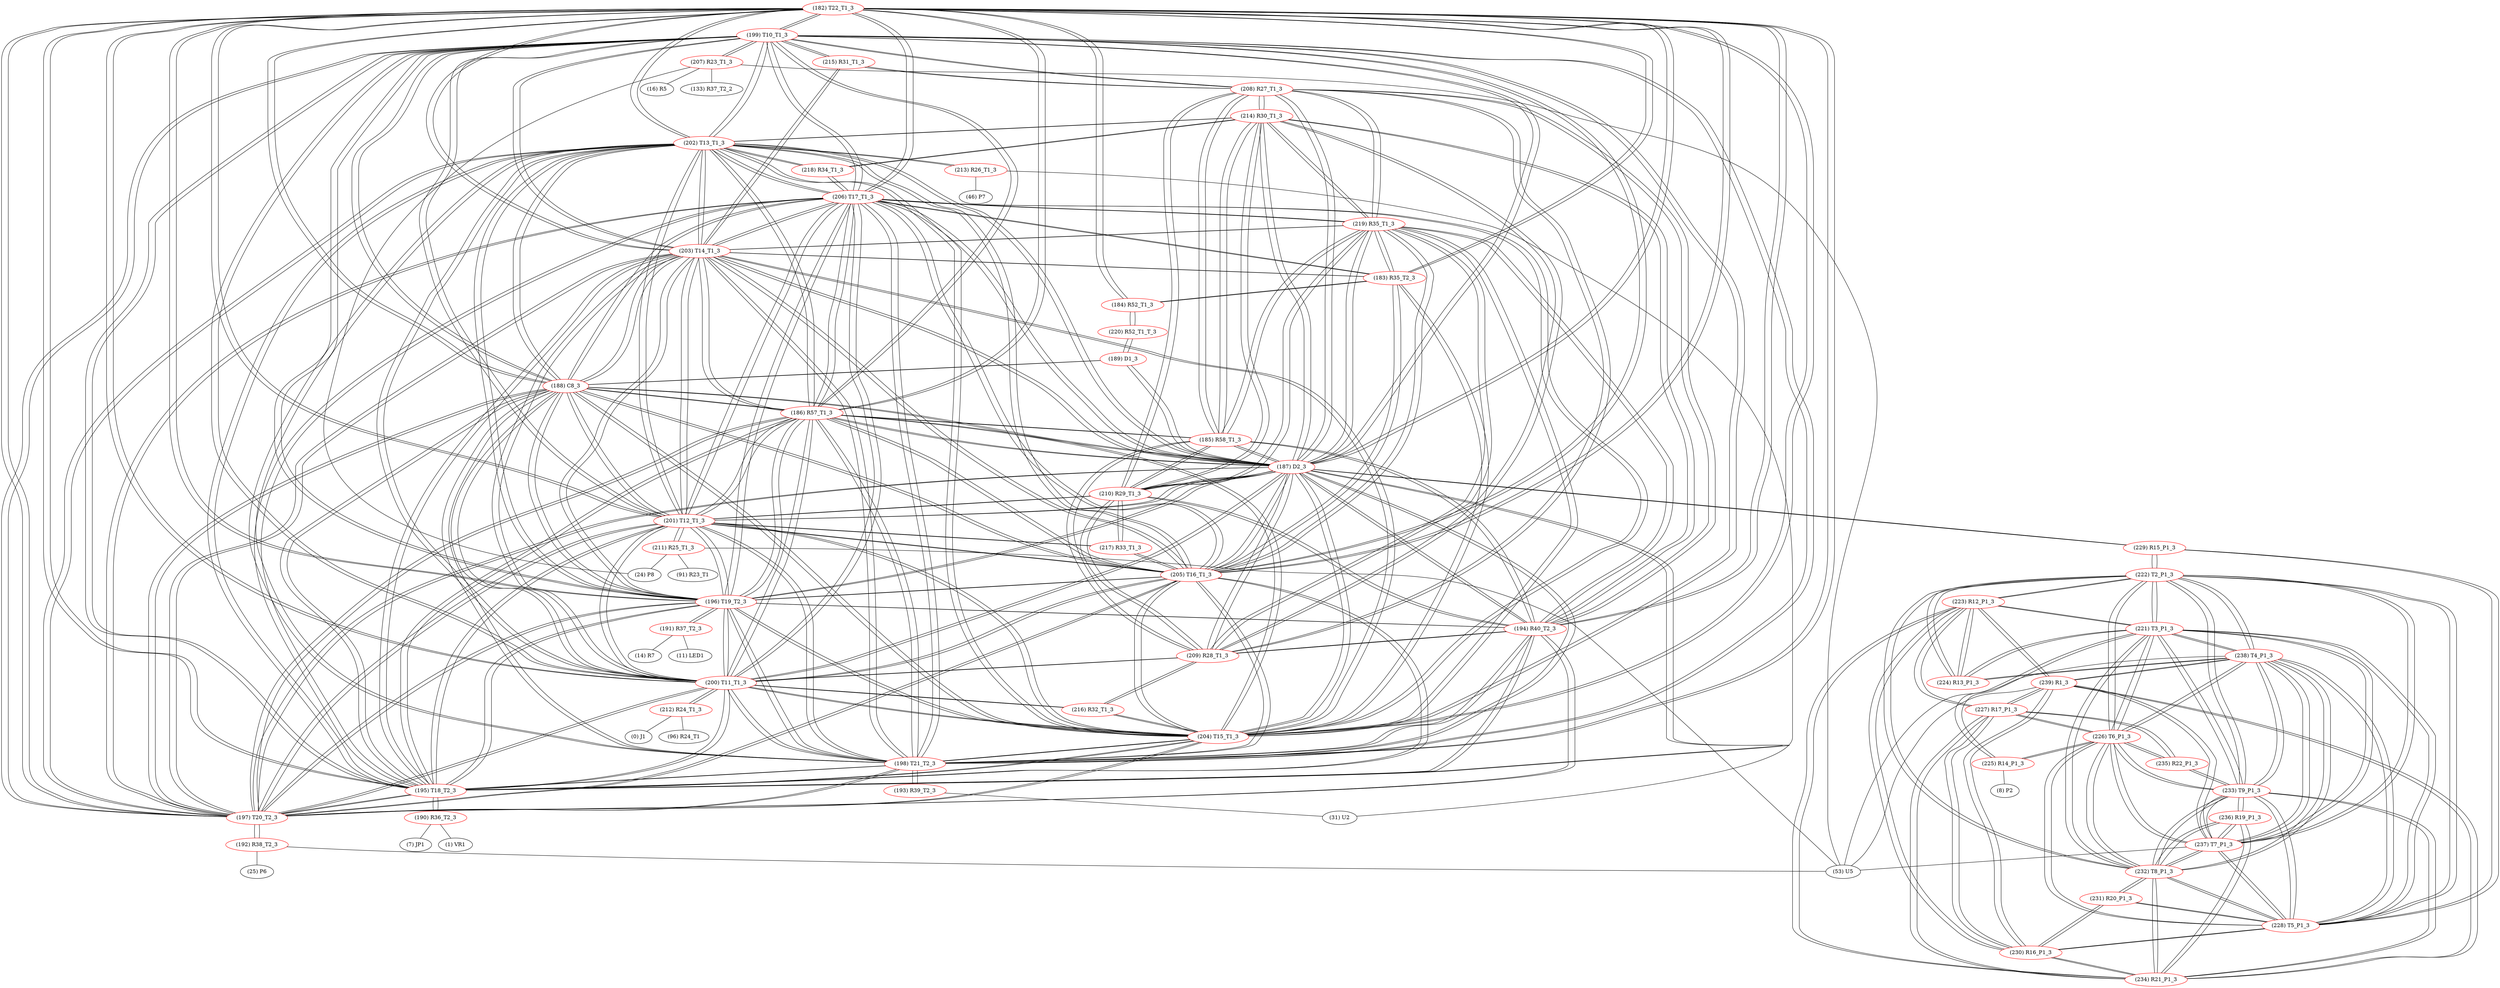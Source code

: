 graph {
	182 [label="(182) T22_T1_3" color=red]
	199 [label="(199) T10_T1_3"]
	200 [label="(200) T11_T1_3"]
	201 [label="(201) T12_T1_3"]
	202 [label="(202) T13_T1_3"]
	197 [label="(197) T20_T2_3"]
	203 [label="(203) T14_T1_3"]
	204 [label="(204) T15_T1_3"]
	195 [label="(195) T18_T2_3"]
	198 [label="(198) T21_T2_3"]
	196 [label="(196) T19_T2_3"]
	188 [label="(188) C8_3"]
	205 [label="(205) T16_T1_3"]
	206 [label="(206) T17_T1_3"]
	187 [label="(187) D2_3"]
	186 [label="(186) R57_T1_3"]
	183 [label="(183) R35_T2_3"]
	184 [label="(184) R52_T1_3"]
	194 [label="(194) R40_T2_3"]
	183 [label="(183) R35_T2_3" color=red]
	184 [label="(184) R52_T1_3"]
	182 [label="(182) T22_T1_3"]
	203 [label="(203) T14_T1_3"]
	204 [label="(204) T15_T1_3"]
	206 [label="(206) T17_T1_3"]
	205 [label="(205) T16_T1_3"]
	219 [label="(219) R35_T1_3"]
	184 [label="(184) R52_T1_3" color=red]
	183 [label="(183) R35_T2_3"]
	182 [label="(182) T22_T1_3"]
	220 [label="(220) R52_T1_T_3"]
	185 [label="(185) R58_T1_3" color=red]
	187 [label="(187) D2_3"]
	194 [label="(194) R40_T2_3"]
	208 [label="(208) R27_T1_3"]
	209 [label="(209) R28_T1_3"]
	210 [label="(210) R29_T1_3"]
	214 [label="(214) R30_T1_3"]
	219 [label="(219) R35_T1_3"]
	186 [label="(186) R57_T1_3"]
	186 [label="(186) R57_T1_3" color=red]
	199 [label="(199) T10_T1_3"]
	200 [label="(200) T11_T1_3"]
	201 [label="(201) T12_T1_3"]
	202 [label="(202) T13_T1_3"]
	197 [label="(197) T20_T2_3"]
	203 [label="(203) T14_T1_3"]
	204 [label="(204) T15_T1_3"]
	195 [label="(195) T18_T2_3"]
	198 [label="(198) T21_T2_3"]
	196 [label="(196) T19_T2_3"]
	188 [label="(188) C8_3"]
	205 [label="(205) T16_T1_3"]
	206 [label="(206) T17_T1_3"]
	187 [label="(187) D2_3"]
	182 [label="(182) T22_T1_3"]
	185 [label="(185) R58_T1_3"]
	187 [label="(187) D2_3" color=red]
	185 [label="(185) R58_T1_3"]
	194 [label="(194) R40_T2_3"]
	208 [label="(208) R27_T1_3"]
	209 [label="(209) R28_T1_3"]
	210 [label="(210) R29_T1_3"]
	214 [label="(214) R30_T1_3"]
	219 [label="(219) R35_T1_3"]
	199 [label="(199) T10_T1_3"]
	200 [label="(200) T11_T1_3"]
	201 [label="(201) T12_T1_3"]
	202 [label="(202) T13_T1_3"]
	197 [label="(197) T20_T2_3"]
	203 [label="(203) T14_T1_3"]
	204 [label="(204) T15_T1_3"]
	195 [label="(195) T18_T2_3"]
	198 [label="(198) T21_T2_3"]
	196 [label="(196) T19_T2_3"]
	188 [label="(188) C8_3"]
	205 [label="(205) T16_T1_3"]
	206 [label="(206) T17_T1_3"]
	182 [label="(182) T22_T1_3"]
	186 [label="(186) R57_T1_3"]
	189 [label="(189) D1_3"]
	229 [label="(229) R15_P1_3"]
	188 [label="(188) C8_3" color=red]
	199 [label="(199) T10_T1_3"]
	200 [label="(200) T11_T1_3"]
	201 [label="(201) T12_T1_3"]
	202 [label="(202) T13_T1_3"]
	197 [label="(197) T20_T2_3"]
	203 [label="(203) T14_T1_3"]
	204 [label="(204) T15_T1_3"]
	195 [label="(195) T18_T2_3"]
	198 [label="(198) T21_T2_3"]
	196 [label="(196) T19_T2_3"]
	205 [label="(205) T16_T1_3"]
	206 [label="(206) T17_T1_3"]
	187 [label="(187) D2_3"]
	182 [label="(182) T22_T1_3"]
	186 [label="(186) R57_T1_3"]
	189 [label="(189) D1_3"]
	189 [label="(189) D1_3" color=red]
	187 [label="(187) D2_3"]
	188 [label="(188) C8_3"]
	220 [label="(220) R52_T1_T_3"]
	190 [label="(190) R36_T2_3" color=red]
	7 [label="(7) JP1"]
	1 [label="(1) VR1"]
	195 [label="(195) T18_T2_3"]
	191 [label="(191) R37_T2_3" color=red]
	14 [label="(14) R7"]
	11 [label="(11) LED1"]
	196 [label="(196) T19_T2_3"]
	192 [label="(192) R38_T2_3" color=red]
	25 [label="(25) P6"]
	53 [label="(53) U5"]
	197 [label="(197) T20_T2_3"]
	193 [label="(193) R39_T2_3" color=red]
	31 [label="(31) U2"]
	198 [label="(198) T21_T2_3"]
	194 [label="(194) R40_T2_3" color=red]
	187 [label="(187) D2_3"]
	185 [label="(185) R58_T1_3"]
	208 [label="(208) R27_T1_3"]
	209 [label="(209) R28_T1_3"]
	210 [label="(210) R29_T1_3"]
	214 [label="(214) R30_T1_3"]
	219 [label="(219) R35_T1_3"]
	197 [label="(197) T20_T2_3"]
	198 [label="(198) T21_T2_3"]
	196 [label="(196) T19_T2_3"]
	182 [label="(182) T22_T1_3"]
	195 [label="(195) T18_T2_3"]
	195 [label="(195) T18_T2_3" color=red]
	199 [label="(199) T10_T1_3"]
	200 [label="(200) T11_T1_3"]
	201 [label="(201) T12_T1_3"]
	202 [label="(202) T13_T1_3"]
	197 [label="(197) T20_T2_3"]
	203 [label="(203) T14_T1_3"]
	204 [label="(204) T15_T1_3"]
	198 [label="(198) T21_T2_3"]
	196 [label="(196) T19_T2_3"]
	188 [label="(188) C8_3"]
	205 [label="(205) T16_T1_3"]
	206 [label="(206) T17_T1_3"]
	187 [label="(187) D2_3"]
	182 [label="(182) T22_T1_3"]
	186 [label="(186) R57_T1_3"]
	194 [label="(194) R40_T2_3"]
	190 [label="(190) R36_T2_3"]
	196 [label="(196) T19_T2_3" color=red]
	199 [label="(199) T10_T1_3"]
	200 [label="(200) T11_T1_3"]
	201 [label="(201) T12_T1_3"]
	202 [label="(202) T13_T1_3"]
	197 [label="(197) T20_T2_3"]
	203 [label="(203) T14_T1_3"]
	204 [label="(204) T15_T1_3"]
	195 [label="(195) T18_T2_3"]
	198 [label="(198) T21_T2_3"]
	188 [label="(188) C8_3"]
	205 [label="(205) T16_T1_3"]
	206 [label="(206) T17_T1_3"]
	187 [label="(187) D2_3"]
	182 [label="(182) T22_T1_3"]
	186 [label="(186) R57_T1_3"]
	194 [label="(194) R40_T2_3"]
	191 [label="(191) R37_T2_3"]
	197 [label="(197) T20_T2_3" color=red]
	199 [label="(199) T10_T1_3"]
	200 [label="(200) T11_T1_3"]
	201 [label="(201) T12_T1_3"]
	202 [label="(202) T13_T1_3"]
	203 [label="(203) T14_T1_3"]
	204 [label="(204) T15_T1_3"]
	195 [label="(195) T18_T2_3"]
	198 [label="(198) T21_T2_3"]
	196 [label="(196) T19_T2_3"]
	188 [label="(188) C8_3"]
	205 [label="(205) T16_T1_3"]
	206 [label="(206) T17_T1_3"]
	187 [label="(187) D2_3"]
	182 [label="(182) T22_T1_3"]
	186 [label="(186) R57_T1_3"]
	194 [label="(194) R40_T2_3"]
	192 [label="(192) R38_T2_3"]
	198 [label="(198) T21_T2_3" color=red]
	199 [label="(199) T10_T1_3"]
	200 [label="(200) T11_T1_3"]
	201 [label="(201) T12_T1_3"]
	202 [label="(202) T13_T1_3"]
	197 [label="(197) T20_T2_3"]
	203 [label="(203) T14_T1_3"]
	204 [label="(204) T15_T1_3"]
	195 [label="(195) T18_T2_3"]
	196 [label="(196) T19_T2_3"]
	188 [label="(188) C8_3"]
	205 [label="(205) T16_T1_3"]
	206 [label="(206) T17_T1_3"]
	187 [label="(187) D2_3"]
	182 [label="(182) T22_T1_3"]
	186 [label="(186) R57_T1_3"]
	194 [label="(194) R40_T2_3"]
	193 [label="(193) R39_T2_3"]
	199 [label="(199) T10_T1_3" color=red]
	200 [label="(200) T11_T1_3"]
	201 [label="(201) T12_T1_3"]
	202 [label="(202) T13_T1_3"]
	197 [label="(197) T20_T2_3"]
	203 [label="(203) T14_T1_3"]
	204 [label="(204) T15_T1_3"]
	195 [label="(195) T18_T2_3"]
	198 [label="(198) T21_T2_3"]
	196 [label="(196) T19_T2_3"]
	188 [label="(188) C8_3"]
	205 [label="(205) T16_T1_3"]
	206 [label="(206) T17_T1_3"]
	187 [label="(187) D2_3"]
	182 [label="(182) T22_T1_3"]
	186 [label="(186) R57_T1_3"]
	207 [label="(207) R23_T1_3"]
	215 [label="(215) R31_T1_3"]
	208 [label="(208) R27_T1_3"]
	200 [label="(200) T11_T1_3" color=red]
	199 [label="(199) T10_T1_3"]
	201 [label="(201) T12_T1_3"]
	202 [label="(202) T13_T1_3"]
	197 [label="(197) T20_T2_3"]
	203 [label="(203) T14_T1_3"]
	204 [label="(204) T15_T1_3"]
	195 [label="(195) T18_T2_3"]
	198 [label="(198) T21_T2_3"]
	196 [label="(196) T19_T2_3"]
	188 [label="(188) C8_3"]
	205 [label="(205) T16_T1_3"]
	206 [label="(206) T17_T1_3"]
	187 [label="(187) D2_3"]
	182 [label="(182) T22_T1_3"]
	186 [label="(186) R57_T1_3"]
	212 [label="(212) R24_T1_3"]
	216 [label="(216) R32_T1_3"]
	209 [label="(209) R28_T1_3"]
	201 [label="(201) T12_T1_3" color=red]
	199 [label="(199) T10_T1_3"]
	200 [label="(200) T11_T1_3"]
	202 [label="(202) T13_T1_3"]
	197 [label="(197) T20_T2_3"]
	203 [label="(203) T14_T1_3"]
	204 [label="(204) T15_T1_3"]
	195 [label="(195) T18_T2_3"]
	198 [label="(198) T21_T2_3"]
	196 [label="(196) T19_T2_3"]
	188 [label="(188) C8_3"]
	205 [label="(205) T16_T1_3"]
	206 [label="(206) T17_T1_3"]
	187 [label="(187) D2_3"]
	182 [label="(182) T22_T1_3"]
	186 [label="(186) R57_T1_3"]
	217 [label="(217) R33_T1_3"]
	210 [label="(210) R29_T1_3"]
	211 [label="(211) R25_T1_3"]
	202 [label="(202) T13_T1_3" color=red]
	199 [label="(199) T10_T1_3"]
	200 [label="(200) T11_T1_3"]
	201 [label="(201) T12_T1_3"]
	197 [label="(197) T20_T2_3"]
	203 [label="(203) T14_T1_3"]
	204 [label="(204) T15_T1_3"]
	195 [label="(195) T18_T2_3"]
	198 [label="(198) T21_T2_3"]
	196 [label="(196) T19_T2_3"]
	188 [label="(188) C8_3"]
	205 [label="(205) T16_T1_3"]
	206 [label="(206) T17_T1_3"]
	187 [label="(187) D2_3"]
	182 [label="(182) T22_T1_3"]
	186 [label="(186) R57_T1_3"]
	218 [label="(218) R34_T1_3"]
	214 [label="(214) R30_T1_3"]
	213 [label="(213) R26_T1_3"]
	203 [label="(203) T14_T1_3" color=red]
	199 [label="(199) T10_T1_3"]
	200 [label="(200) T11_T1_3"]
	201 [label="(201) T12_T1_3"]
	202 [label="(202) T13_T1_3"]
	197 [label="(197) T20_T2_3"]
	204 [label="(204) T15_T1_3"]
	195 [label="(195) T18_T2_3"]
	198 [label="(198) T21_T2_3"]
	196 [label="(196) T19_T2_3"]
	188 [label="(188) C8_3"]
	205 [label="(205) T16_T1_3"]
	206 [label="(206) T17_T1_3"]
	187 [label="(187) D2_3"]
	182 [label="(182) T22_T1_3"]
	186 [label="(186) R57_T1_3"]
	219 [label="(219) R35_T1_3"]
	183 [label="(183) R35_T2_3"]
	215 [label="(215) R31_T1_3"]
	204 [label="(204) T15_T1_3" color=red]
	199 [label="(199) T10_T1_3"]
	200 [label="(200) T11_T1_3"]
	201 [label="(201) T12_T1_3"]
	202 [label="(202) T13_T1_3"]
	197 [label="(197) T20_T2_3"]
	203 [label="(203) T14_T1_3"]
	195 [label="(195) T18_T2_3"]
	198 [label="(198) T21_T2_3"]
	196 [label="(196) T19_T2_3"]
	188 [label="(188) C8_3"]
	205 [label="(205) T16_T1_3"]
	206 [label="(206) T17_T1_3"]
	187 [label="(187) D2_3"]
	182 [label="(182) T22_T1_3"]
	186 [label="(186) R57_T1_3"]
	219 [label="(219) R35_T1_3"]
	183 [label="(183) R35_T2_3"]
	216 [label="(216) R32_T1_3"]
	205 [label="(205) T16_T1_3" color=red]
	199 [label="(199) T10_T1_3"]
	200 [label="(200) T11_T1_3"]
	201 [label="(201) T12_T1_3"]
	202 [label="(202) T13_T1_3"]
	197 [label="(197) T20_T2_3"]
	203 [label="(203) T14_T1_3"]
	204 [label="(204) T15_T1_3"]
	195 [label="(195) T18_T2_3"]
	198 [label="(198) T21_T2_3"]
	196 [label="(196) T19_T2_3"]
	188 [label="(188) C8_3"]
	206 [label="(206) T17_T1_3"]
	187 [label="(187) D2_3"]
	182 [label="(182) T22_T1_3"]
	186 [label="(186) R57_T1_3"]
	219 [label="(219) R35_T1_3"]
	183 [label="(183) R35_T2_3"]
	217 [label="(217) R33_T1_3"]
	206 [label="(206) T17_T1_3" color=red]
	199 [label="(199) T10_T1_3"]
	200 [label="(200) T11_T1_3"]
	201 [label="(201) T12_T1_3"]
	202 [label="(202) T13_T1_3"]
	197 [label="(197) T20_T2_3"]
	203 [label="(203) T14_T1_3"]
	204 [label="(204) T15_T1_3"]
	195 [label="(195) T18_T2_3"]
	198 [label="(198) T21_T2_3"]
	196 [label="(196) T19_T2_3"]
	188 [label="(188) C8_3"]
	205 [label="(205) T16_T1_3"]
	187 [label="(187) D2_3"]
	182 [label="(182) T22_T1_3"]
	186 [label="(186) R57_T1_3"]
	219 [label="(219) R35_T1_3"]
	183 [label="(183) R35_T2_3"]
	218 [label="(218) R34_T1_3"]
	207 [label="(207) R23_T1_3" color=red]
	16 [label="(16) R5"]
	24 [label="(24) P8"]
	53 [label="(53) U5"]
	133 [label="(133) R37_T2_2"]
	199 [label="(199) T10_T1_3"]
	208 [label="(208) R27_T1_3" color=red]
	187 [label="(187) D2_3"]
	185 [label="(185) R58_T1_3"]
	194 [label="(194) R40_T2_3"]
	209 [label="(209) R28_T1_3"]
	210 [label="(210) R29_T1_3"]
	214 [label="(214) R30_T1_3"]
	219 [label="(219) R35_T1_3"]
	215 [label="(215) R31_T1_3"]
	199 [label="(199) T10_T1_3"]
	209 [label="(209) R28_T1_3" color=red]
	187 [label="(187) D2_3"]
	185 [label="(185) R58_T1_3"]
	194 [label="(194) R40_T2_3"]
	208 [label="(208) R27_T1_3"]
	210 [label="(210) R29_T1_3"]
	214 [label="(214) R30_T1_3"]
	219 [label="(219) R35_T1_3"]
	216 [label="(216) R32_T1_3"]
	200 [label="(200) T11_T1_3"]
	210 [label="(210) R29_T1_3" color=red]
	187 [label="(187) D2_3"]
	185 [label="(185) R58_T1_3"]
	194 [label="(194) R40_T2_3"]
	208 [label="(208) R27_T1_3"]
	209 [label="(209) R28_T1_3"]
	214 [label="(214) R30_T1_3"]
	219 [label="(219) R35_T1_3"]
	217 [label="(217) R33_T1_3"]
	201 [label="(201) T12_T1_3"]
	211 [label="(211) R25_T1_3" color=red]
	53 [label="(53) U5"]
	24 [label="(24) P8"]
	91 [label="(91) R23_T1"]
	201 [label="(201) T12_T1_3"]
	212 [label="(212) R24_T1_3" color=red]
	0 [label="(0) J1"]
	96 [label="(96) R24_T1"]
	200 [label="(200) T11_T1_3"]
	213 [label="(213) R26_T1_3" color=red]
	31 [label="(31) U2"]
	46 [label="(46) P7"]
	202 [label="(202) T13_T1_3"]
	214 [label="(214) R30_T1_3" color=red]
	187 [label="(187) D2_3"]
	185 [label="(185) R58_T1_3"]
	194 [label="(194) R40_T2_3"]
	208 [label="(208) R27_T1_3"]
	209 [label="(209) R28_T1_3"]
	210 [label="(210) R29_T1_3"]
	219 [label="(219) R35_T1_3"]
	202 [label="(202) T13_T1_3"]
	218 [label="(218) R34_T1_3"]
	215 [label="(215) R31_T1_3" color=red]
	208 [label="(208) R27_T1_3"]
	199 [label="(199) T10_T1_3"]
	203 [label="(203) T14_T1_3"]
	216 [label="(216) R32_T1_3" color=red]
	204 [label="(204) T15_T1_3"]
	200 [label="(200) T11_T1_3"]
	209 [label="(209) R28_T1_3"]
	217 [label="(217) R33_T1_3" color=red]
	205 [label="(205) T16_T1_3"]
	210 [label="(210) R29_T1_3"]
	201 [label="(201) T12_T1_3"]
	218 [label="(218) R34_T1_3" color=red]
	206 [label="(206) T17_T1_3"]
	202 [label="(202) T13_T1_3"]
	214 [label="(214) R30_T1_3"]
	219 [label="(219) R35_T1_3" color=red]
	187 [label="(187) D2_3"]
	185 [label="(185) R58_T1_3"]
	194 [label="(194) R40_T2_3"]
	208 [label="(208) R27_T1_3"]
	209 [label="(209) R28_T1_3"]
	210 [label="(210) R29_T1_3"]
	214 [label="(214) R30_T1_3"]
	203 [label="(203) T14_T1_3"]
	204 [label="(204) T15_T1_3"]
	206 [label="(206) T17_T1_3"]
	205 [label="(205) T16_T1_3"]
	183 [label="(183) R35_T2_3"]
	220 [label="(220) R52_T1_T_3" color=red]
	189 [label="(189) D1_3"]
	184 [label="(184) R52_T1_3"]
	221 [label="(221) T3_P1_3" color=red]
	238 [label="(238) T4_P1_3"]
	237 [label="(237) T7_P1_3"]
	228 [label="(228) T5_P1_3"]
	233 [label="(233) T9_P1_3"]
	232 [label="(232) T8_P1_3"]
	226 [label="(226) T6_P1_3"]
	222 [label="(222) T2_P1_3"]
	225 [label="(225) R14_P1_3"]
	224 [label="(224) R13_P1_3"]
	223 [label="(223) R12_P1_3"]
	222 [label="(222) T2_P1_3" color=red]
	221 [label="(221) T3_P1_3"]
	238 [label="(238) T4_P1_3"]
	237 [label="(237) T7_P1_3"]
	228 [label="(228) T5_P1_3"]
	233 [label="(233) T9_P1_3"]
	232 [label="(232) T8_P1_3"]
	226 [label="(226) T6_P1_3"]
	224 [label="(224) R13_P1_3"]
	223 [label="(223) R12_P1_3"]
	229 [label="(229) R15_P1_3"]
	223 [label="(223) R12_P1_3" color=red]
	234 [label="(234) R21_P1_3"]
	230 [label="(230) R16_P1_3"]
	227 [label="(227) R17_P1_3"]
	239 [label="(239) R1_3"]
	224 [label="(224) R13_P1_3"]
	221 [label="(221) T3_P1_3"]
	222 [label="(222) T2_P1_3"]
	224 [label="(224) R13_P1_3" color=red]
	238 [label="(238) T4_P1_3"]
	221 [label="(221) T3_P1_3"]
	223 [label="(223) R12_P1_3"]
	222 [label="(222) T2_P1_3"]
	225 [label="(225) R14_P1_3" color=red]
	8 [label="(8) P2"]
	221 [label="(221) T3_P1_3"]
	226 [label="(226) T6_P1_3"]
	226 [label="(226) T6_P1_3" color=red]
	221 [label="(221) T3_P1_3"]
	238 [label="(238) T4_P1_3"]
	237 [label="(237) T7_P1_3"]
	228 [label="(228) T5_P1_3"]
	233 [label="(233) T9_P1_3"]
	232 [label="(232) T8_P1_3"]
	222 [label="(222) T2_P1_3"]
	225 [label="(225) R14_P1_3"]
	235 [label="(235) R22_P1_3"]
	227 [label="(227) R17_P1_3"]
	227 [label="(227) R17_P1_3" color=red]
	234 [label="(234) R21_P1_3"]
	230 [label="(230) R16_P1_3"]
	223 [label="(223) R12_P1_3"]
	239 [label="(239) R1_3"]
	235 [label="(235) R22_P1_3"]
	226 [label="(226) T6_P1_3"]
	228 [label="(228) T5_P1_3" color=red]
	221 [label="(221) T3_P1_3"]
	238 [label="(238) T4_P1_3"]
	237 [label="(237) T7_P1_3"]
	233 [label="(233) T9_P1_3"]
	232 [label="(232) T8_P1_3"]
	226 [label="(226) T6_P1_3"]
	222 [label="(222) T2_P1_3"]
	229 [label="(229) R15_P1_3"]
	230 [label="(230) R16_P1_3"]
	231 [label="(231) R20_P1_3"]
	229 [label="(229) R15_P1_3" color=red]
	187 [label="(187) D2_3"]
	222 [label="(222) T2_P1_3"]
	228 [label="(228) T5_P1_3"]
	230 [label="(230) R16_P1_3" color=red]
	234 [label="(234) R21_P1_3"]
	223 [label="(223) R12_P1_3"]
	227 [label="(227) R17_P1_3"]
	239 [label="(239) R1_3"]
	228 [label="(228) T5_P1_3"]
	231 [label="(231) R20_P1_3"]
	231 [label="(231) R20_P1_3" color=red]
	232 [label="(232) T8_P1_3"]
	230 [label="(230) R16_P1_3"]
	228 [label="(228) T5_P1_3"]
	232 [label="(232) T8_P1_3" color=red]
	221 [label="(221) T3_P1_3"]
	238 [label="(238) T4_P1_3"]
	237 [label="(237) T7_P1_3"]
	228 [label="(228) T5_P1_3"]
	233 [label="(233) T9_P1_3"]
	226 [label="(226) T6_P1_3"]
	222 [label="(222) T2_P1_3"]
	234 [label="(234) R21_P1_3"]
	236 [label="(236) R19_P1_3"]
	231 [label="(231) R20_P1_3"]
	233 [label="(233) T9_P1_3" color=red]
	235 [label="(235) R22_P1_3"]
	221 [label="(221) T3_P1_3"]
	238 [label="(238) T4_P1_3"]
	237 [label="(237) T7_P1_3"]
	228 [label="(228) T5_P1_3"]
	232 [label="(232) T8_P1_3"]
	226 [label="(226) T6_P1_3"]
	222 [label="(222) T2_P1_3"]
	234 [label="(234) R21_P1_3"]
	236 [label="(236) R19_P1_3"]
	234 [label="(234) R21_P1_3" color=red]
	230 [label="(230) R16_P1_3"]
	223 [label="(223) R12_P1_3"]
	227 [label="(227) R17_P1_3"]
	239 [label="(239) R1_3"]
	233 [label="(233) T9_P1_3"]
	232 [label="(232) T8_P1_3"]
	236 [label="(236) R19_P1_3"]
	235 [label="(235) R22_P1_3" color=red]
	233 [label="(233) T9_P1_3"]
	226 [label="(226) T6_P1_3"]
	227 [label="(227) R17_P1_3"]
	236 [label="(236) R19_P1_3" color=red]
	233 [label="(233) T9_P1_3"]
	234 [label="(234) R21_P1_3"]
	232 [label="(232) T8_P1_3"]
	237 [label="(237) T7_P1_3"]
	237 [label="(237) T7_P1_3" color=red]
	221 [label="(221) T3_P1_3"]
	238 [label="(238) T4_P1_3"]
	228 [label="(228) T5_P1_3"]
	233 [label="(233) T9_P1_3"]
	232 [label="(232) T8_P1_3"]
	226 [label="(226) T6_P1_3"]
	222 [label="(222) T2_P1_3"]
	239 [label="(239) R1_3"]
	53 [label="(53) U5"]
	236 [label="(236) R19_P1_3"]
	238 [label="(238) T4_P1_3" color=red]
	221 [label="(221) T3_P1_3"]
	237 [label="(237) T7_P1_3"]
	228 [label="(228) T5_P1_3"]
	233 [label="(233) T9_P1_3"]
	232 [label="(232) T8_P1_3"]
	226 [label="(226) T6_P1_3"]
	222 [label="(222) T2_P1_3"]
	224 [label="(224) R13_P1_3"]
	239 [label="(239) R1_3"]
	53 [label="(53) U5"]
	239 [label="(239) R1_3" color=red]
	238 [label="(238) T4_P1_3"]
	237 [label="(237) T7_P1_3"]
	53 [label="(53) U5"]
	234 [label="(234) R21_P1_3"]
	230 [label="(230) R16_P1_3"]
	223 [label="(223) R12_P1_3"]
	227 [label="(227) R17_P1_3"]
	182 -- 199
	182 -- 200
	182 -- 201
	182 -- 202
	182 -- 197
	182 -- 203
	182 -- 204
	182 -- 195
	182 -- 198
	182 -- 196
	182 -- 188
	182 -- 205
	182 -- 206
	182 -- 187
	182 -- 186
	182 -- 183
	182 -- 184
	182 -- 194
	183 -- 184
	183 -- 182
	183 -- 203
	183 -- 204
	183 -- 206
	183 -- 205
	183 -- 219
	184 -- 183
	184 -- 182
	184 -- 220
	185 -- 187
	185 -- 194
	185 -- 208
	185 -- 209
	185 -- 210
	185 -- 214
	185 -- 219
	185 -- 186
	186 -- 199
	186 -- 200
	186 -- 201
	186 -- 202
	186 -- 197
	186 -- 203
	186 -- 204
	186 -- 195
	186 -- 198
	186 -- 196
	186 -- 188
	186 -- 205
	186 -- 206
	186 -- 187
	186 -- 182
	186 -- 185
	187 -- 185
	187 -- 194
	187 -- 208
	187 -- 209
	187 -- 210
	187 -- 214
	187 -- 219
	187 -- 199
	187 -- 200
	187 -- 201
	187 -- 202
	187 -- 197
	187 -- 203
	187 -- 204
	187 -- 195
	187 -- 198
	187 -- 196
	187 -- 188
	187 -- 205
	187 -- 206
	187 -- 182
	187 -- 186
	187 -- 189
	187 -- 229
	188 -- 199
	188 -- 200
	188 -- 201
	188 -- 202
	188 -- 197
	188 -- 203
	188 -- 204
	188 -- 195
	188 -- 198
	188 -- 196
	188 -- 205
	188 -- 206
	188 -- 187
	188 -- 182
	188 -- 186
	188 -- 189
	189 -- 187
	189 -- 188
	189 -- 220
	190 -- 7
	190 -- 1
	190 -- 195
	191 -- 14
	191 -- 11
	191 -- 196
	192 -- 25
	192 -- 53
	192 -- 197
	193 -- 31
	193 -- 198
	194 -- 187
	194 -- 185
	194 -- 208
	194 -- 209
	194 -- 210
	194 -- 214
	194 -- 219
	194 -- 197
	194 -- 198
	194 -- 196
	194 -- 182
	194 -- 195
	195 -- 199
	195 -- 200
	195 -- 201
	195 -- 202
	195 -- 197
	195 -- 203
	195 -- 204
	195 -- 198
	195 -- 196
	195 -- 188
	195 -- 205
	195 -- 206
	195 -- 187
	195 -- 182
	195 -- 186
	195 -- 194
	195 -- 190
	196 -- 199
	196 -- 200
	196 -- 201
	196 -- 202
	196 -- 197
	196 -- 203
	196 -- 204
	196 -- 195
	196 -- 198
	196 -- 188
	196 -- 205
	196 -- 206
	196 -- 187
	196 -- 182
	196 -- 186
	196 -- 194
	196 -- 191
	197 -- 199
	197 -- 200
	197 -- 201
	197 -- 202
	197 -- 203
	197 -- 204
	197 -- 195
	197 -- 198
	197 -- 196
	197 -- 188
	197 -- 205
	197 -- 206
	197 -- 187
	197 -- 182
	197 -- 186
	197 -- 194
	197 -- 192
	198 -- 199
	198 -- 200
	198 -- 201
	198 -- 202
	198 -- 197
	198 -- 203
	198 -- 204
	198 -- 195
	198 -- 196
	198 -- 188
	198 -- 205
	198 -- 206
	198 -- 187
	198 -- 182
	198 -- 186
	198 -- 194
	198 -- 193
	199 -- 200
	199 -- 201
	199 -- 202
	199 -- 197
	199 -- 203
	199 -- 204
	199 -- 195
	199 -- 198
	199 -- 196
	199 -- 188
	199 -- 205
	199 -- 206
	199 -- 187
	199 -- 182
	199 -- 186
	199 -- 207
	199 -- 215
	199 -- 208
	200 -- 199
	200 -- 201
	200 -- 202
	200 -- 197
	200 -- 203
	200 -- 204
	200 -- 195
	200 -- 198
	200 -- 196
	200 -- 188
	200 -- 205
	200 -- 206
	200 -- 187
	200 -- 182
	200 -- 186
	200 -- 212
	200 -- 216
	200 -- 209
	201 -- 199
	201 -- 200
	201 -- 202
	201 -- 197
	201 -- 203
	201 -- 204
	201 -- 195
	201 -- 198
	201 -- 196
	201 -- 188
	201 -- 205
	201 -- 206
	201 -- 187
	201 -- 182
	201 -- 186
	201 -- 217
	201 -- 210
	201 -- 211
	202 -- 199
	202 -- 200
	202 -- 201
	202 -- 197
	202 -- 203
	202 -- 204
	202 -- 195
	202 -- 198
	202 -- 196
	202 -- 188
	202 -- 205
	202 -- 206
	202 -- 187
	202 -- 182
	202 -- 186
	202 -- 218
	202 -- 214
	202 -- 213
	203 -- 199
	203 -- 200
	203 -- 201
	203 -- 202
	203 -- 197
	203 -- 204
	203 -- 195
	203 -- 198
	203 -- 196
	203 -- 188
	203 -- 205
	203 -- 206
	203 -- 187
	203 -- 182
	203 -- 186
	203 -- 219
	203 -- 183
	203 -- 215
	204 -- 199
	204 -- 200
	204 -- 201
	204 -- 202
	204 -- 197
	204 -- 203
	204 -- 195
	204 -- 198
	204 -- 196
	204 -- 188
	204 -- 205
	204 -- 206
	204 -- 187
	204 -- 182
	204 -- 186
	204 -- 219
	204 -- 183
	204 -- 216
	205 -- 199
	205 -- 200
	205 -- 201
	205 -- 202
	205 -- 197
	205 -- 203
	205 -- 204
	205 -- 195
	205 -- 198
	205 -- 196
	205 -- 188
	205 -- 206
	205 -- 187
	205 -- 182
	205 -- 186
	205 -- 219
	205 -- 183
	205 -- 217
	206 -- 199
	206 -- 200
	206 -- 201
	206 -- 202
	206 -- 197
	206 -- 203
	206 -- 204
	206 -- 195
	206 -- 198
	206 -- 196
	206 -- 188
	206 -- 205
	206 -- 187
	206 -- 182
	206 -- 186
	206 -- 219
	206 -- 183
	206 -- 218
	207 -- 16
	207 -- 24
	207 -- 53
	207 -- 133
	207 -- 199
	208 -- 187
	208 -- 185
	208 -- 194
	208 -- 209
	208 -- 210
	208 -- 214
	208 -- 219
	208 -- 215
	208 -- 199
	209 -- 187
	209 -- 185
	209 -- 194
	209 -- 208
	209 -- 210
	209 -- 214
	209 -- 219
	209 -- 216
	209 -- 200
	210 -- 187
	210 -- 185
	210 -- 194
	210 -- 208
	210 -- 209
	210 -- 214
	210 -- 219
	210 -- 217
	210 -- 201
	211 -- 53
	211 -- 24
	211 -- 91
	211 -- 201
	212 -- 0
	212 -- 96
	212 -- 200
	213 -- 31
	213 -- 46
	213 -- 202
	214 -- 187
	214 -- 185
	214 -- 194
	214 -- 208
	214 -- 209
	214 -- 210
	214 -- 219
	214 -- 202
	214 -- 218
	215 -- 208
	215 -- 199
	215 -- 203
	216 -- 204
	216 -- 200
	216 -- 209
	217 -- 205
	217 -- 210
	217 -- 201
	218 -- 206
	218 -- 202
	218 -- 214
	219 -- 187
	219 -- 185
	219 -- 194
	219 -- 208
	219 -- 209
	219 -- 210
	219 -- 214
	219 -- 203
	219 -- 204
	219 -- 206
	219 -- 205
	219 -- 183
	220 -- 189
	220 -- 184
	221 -- 238
	221 -- 237
	221 -- 228
	221 -- 233
	221 -- 232
	221 -- 226
	221 -- 222
	221 -- 225
	221 -- 224
	221 -- 223
	222 -- 221
	222 -- 238
	222 -- 237
	222 -- 228
	222 -- 233
	222 -- 232
	222 -- 226
	222 -- 224
	222 -- 223
	222 -- 229
	223 -- 234
	223 -- 230
	223 -- 227
	223 -- 239
	223 -- 224
	223 -- 221
	223 -- 222
	224 -- 238
	224 -- 221
	224 -- 223
	224 -- 222
	225 -- 8
	225 -- 221
	225 -- 226
	226 -- 221
	226 -- 238
	226 -- 237
	226 -- 228
	226 -- 233
	226 -- 232
	226 -- 222
	226 -- 225
	226 -- 235
	226 -- 227
	227 -- 234
	227 -- 230
	227 -- 223
	227 -- 239
	227 -- 235
	227 -- 226
	228 -- 221
	228 -- 238
	228 -- 237
	228 -- 233
	228 -- 232
	228 -- 226
	228 -- 222
	228 -- 229
	228 -- 230
	228 -- 231
	229 -- 187
	229 -- 222
	229 -- 228
	230 -- 234
	230 -- 223
	230 -- 227
	230 -- 239
	230 -- 228
	230 -- 231
	231 -- 232
	231 -- 230
	231 -- 228
	232 -- 221
	232 -- 238
	232 -- 237
	232 -- 228
	232 -- 233
	232 -- 226
	232 -- 222
	232 -- 234
	232 -- 236
	232 -- 231
	233 -- 235
	233 -- 221
	233 -- 238
	233 -- 237
	233 -- 228
	233 -- 232
	233 -- 226
	233 -- 222
	233 -- 234
	233 -- 236
	234 -- 230
	234 -- 223
	234 -- 227
	234 -- 239
	234 -- 233
	234 -- 232
	234 -- 236
	235 -- 233
	235 -- 226
	235 -- 227
	236 -- 233
	236 -- 234
	236 -- 232
	236 -- 237
	237 -- 221
	237 -- 238
	237 -- 228
	237 -- 233
	237 -- 232
	237 -- 226
	237 -- 222
	237 -- 239
	237 -- 53
	237 -- 236
	238 -- 221
	238 -- 237
	238 -- 228
	238 -- 233
	238 -- 232
	238 -- 226
	238 -- 222
	238 -- 224
	238 -- 239
	238 -- 53
	239 -- 238
	239 -- 237
	239 -- 53
	239 -- 234
	239 -- 230
	239 -- 223
	239 -- 227
}